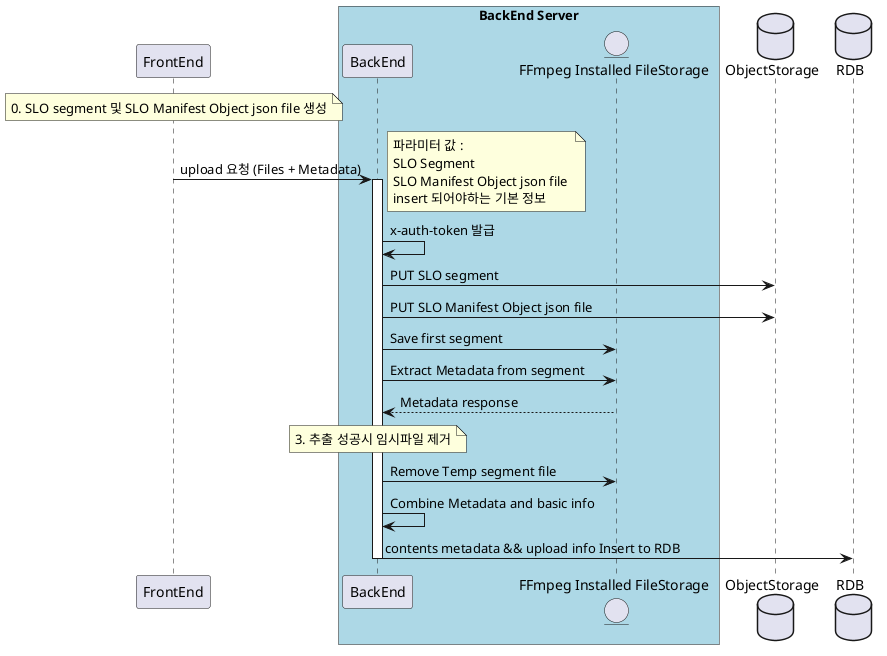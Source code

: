 @startuml uploadProcess

participant FrontEnd as FE
box "BackEnd Server" #LightBlue
    participant BackEnd as BE
    entity "FFmpeg Installed FileStorage" as FileStorage
end box
database ObjectStorage as OS
database RDB as RDB

note over FE
  0. SLO segment 및 SLO Manifest Object json file 생성
end note

FE -> BE: upload 요청 (Files + Metadata)
note right: 파라미터 값 : \nSLO Segment \nSLO Manifest Object json file \ninsert 되어야하는 기본 정보

activate BE
BE -> BE: x-auth-token 발급
BE -> OS: PUT SLO segment
BE -> OS: PUT SLO Manifest Object json file
BE -> FileStorage: Save first segment
BE -> FileStorage: Extract Metadata from segment
FileStorage --> BE: Metadata response

note over BE
  3. 추출 성공시 임시파일 제거
end note

BE -> FileStorage: Remove Temp segment file
BE -> BE: Combine Metadata and basic info
BE -> RDB: contents metadata && upload info Insert to RDB

deactivate BE

@enduml
